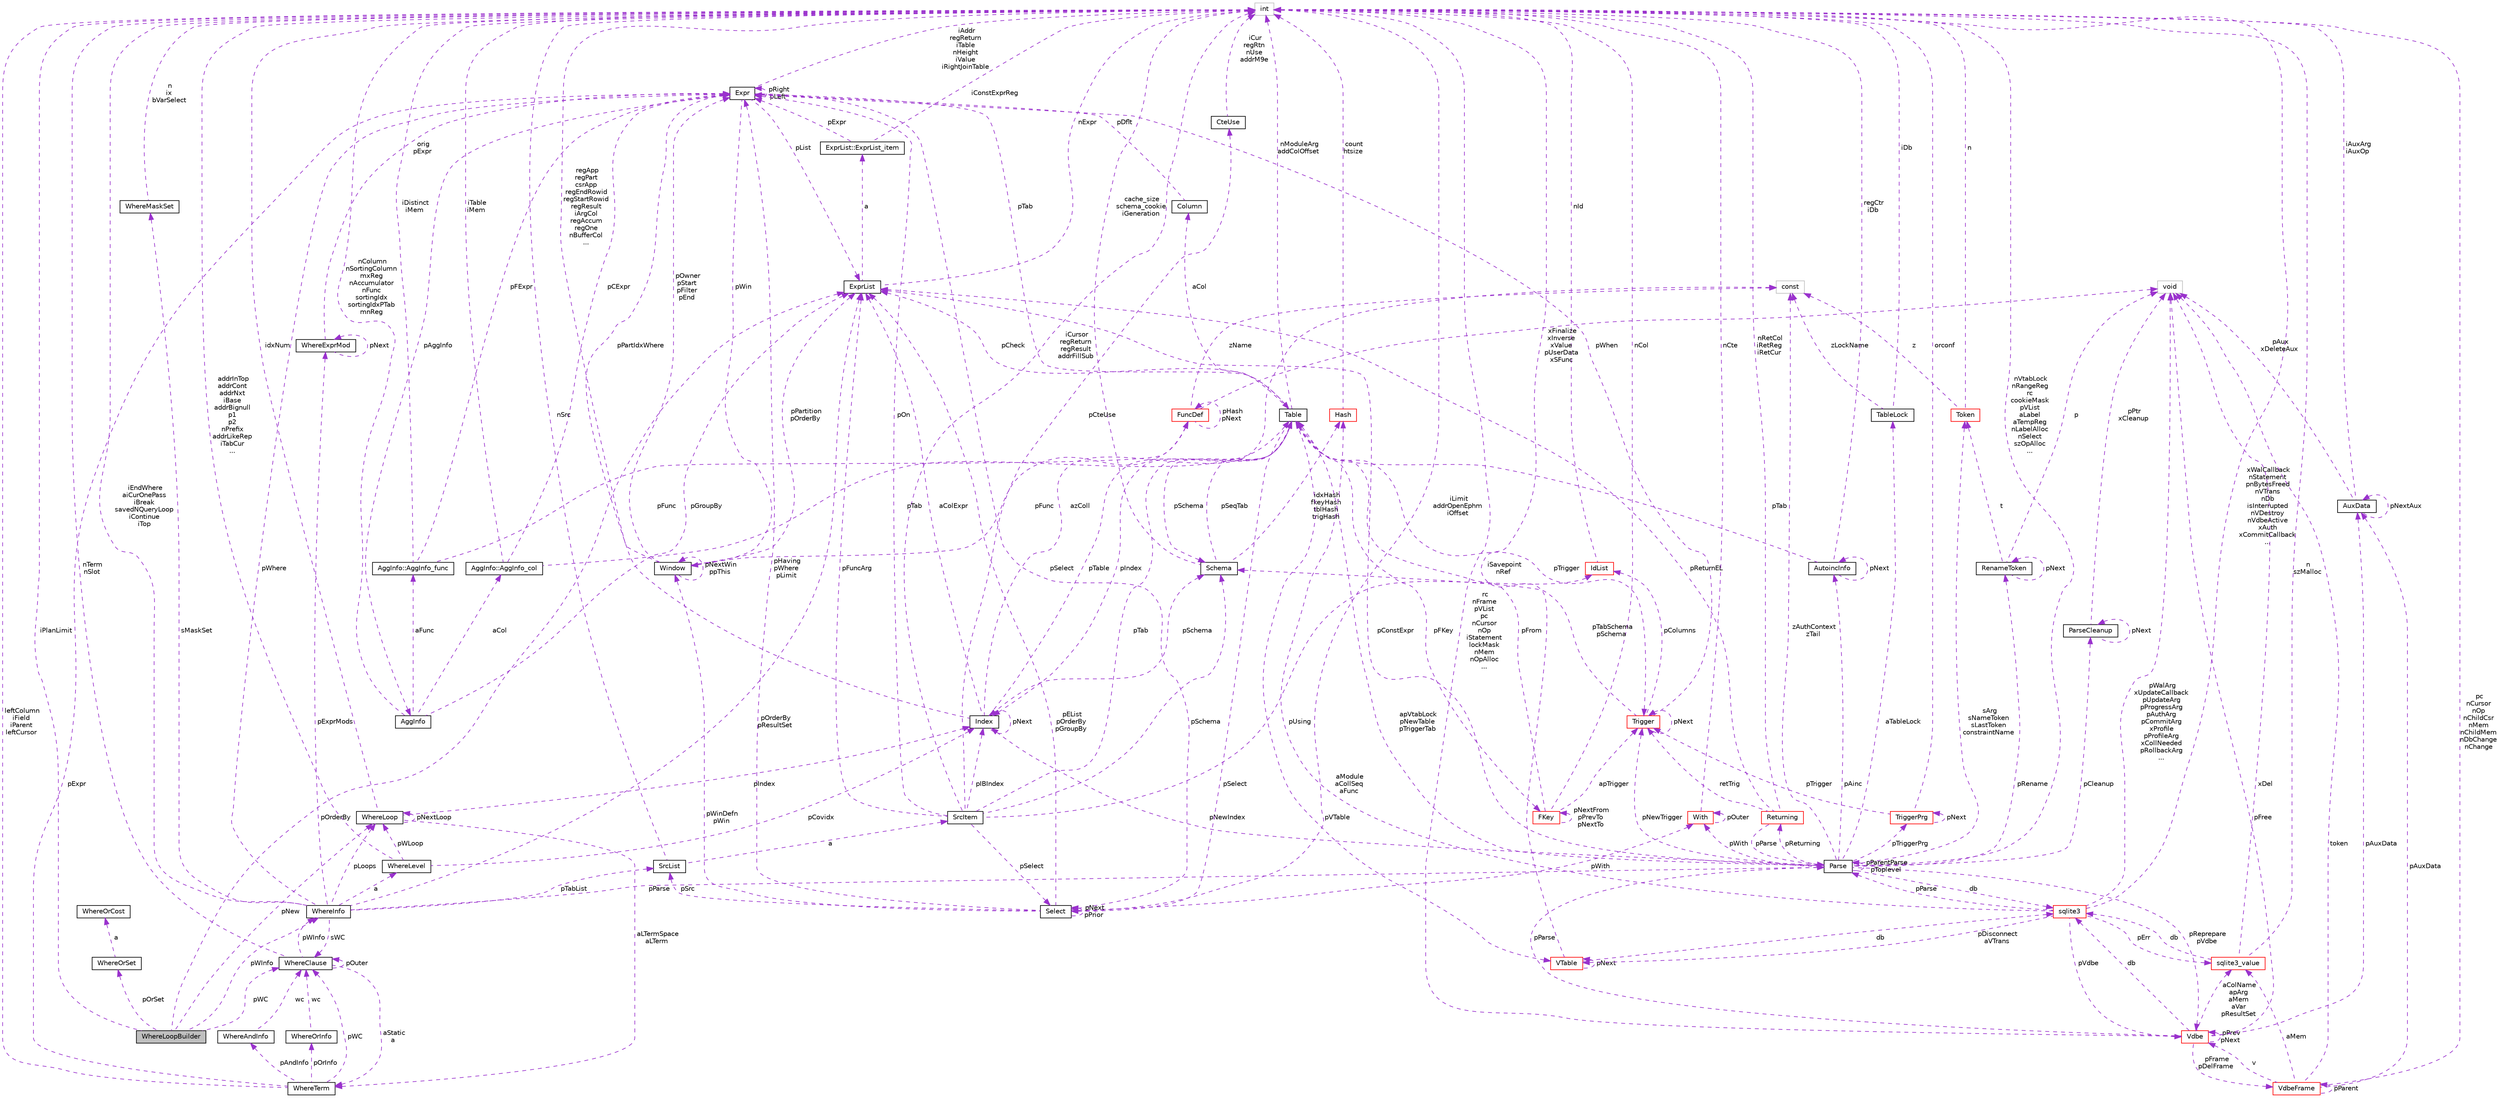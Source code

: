 digraph "WhereLoopBuilder"
{
 // LATEX_PDF_SIZE
  edge [fontname="Helvetica",fontsize="10",labelfontname="Helvetica",labelfontsize="10"];
  node [fontname="Helvetica",fontsize="10",shape=record];
  Node1 [label="WhereLoopBuilder",height=0.2,width=0.4,color="black", fillcolor="grey75", style="filled", fontcolor="black",tooltip=" "];
  Node2 -> Node1 [dir="back",color="darkorchid3",fontsize="10",style="dashed",label=" pOrSet" ,fontname="Helvetica"];
  Node2 [label="WhereOrSet",height=0.2,width=0.4,color="black", fillcolor="white", style="filled",URL="$structWhereOrSet.html",tooltip=" "];
  Node3 -> Node2 [dir="back",color="darkorchid3",fontsize="10",style="dashed",label=" a" ,fontname="Helvetica"];
  Node3 [label="WhereOrCost",height=0.2,width=0.4,color="black", fillcolor="white", style="filled",URL="$structWhereOrCost.html",tooltip=" "];
  Node4 -> Node1 [dir="back",color="darkorchid3",fontsize="10",style="dashed",label=" pNew" ,fontname="Helvetica"];
  Node4 [label="WhereLoop",height=0.2,width=0.4,color="black", fillcolor="white", style="filled",URL="$structWhereLoop.html",tooltip=" "];
  Node4 -> Node4 [dir="back",color="darkorchid3",fontsize="10",style="dashed",label=" pNextLoop" ,fontname="Helvetica"];
  Node5 -> Node4 [dir="back",color="darkorchid3",fontsize="10",style="dashed",label=" aLTermSpace\naLTerm" ,fontname="Helvetica"];
  Node5 [label="WhereTerm",height=0.2,width=0.4,color="black", fillcolor="white", style="filled",URL="$structWhereTerm.html",tooltip=" "];
  Node6 -> Node5 [dir="back",color="darkorchid3",fontsize="10",style="dashed",label=" pAndInfo" ,fontname="Helvetica"];
  Node6 [label="WhereAndInfo",height=0.2,width=0.4,color="black", fillcolor="white", style="filled",URL="$structWhereAndInfo.html",tooltip=" "];
  Node7 -> Node6 [dir="back",color="darkorchid3",fontsize="10",style="dashed",label=" wc" ,fontname="Helvetica"];
  Node7 [label="WhereClause",height=0.2,width=0.4,color="black", fillcolor="white", style="filled",URL="$structWhereClause.html",tooltip=" "];
  Node5 -> Node7 [dir="back",color="darkorchid3",fontsize="10",style="dashed",label=" aStatic\na" ,fontname="Helvetica"];
  Node8 -> Node7 [dir="back",color="darkorchid3",fontsize="10",style="dashed",label=" pWInfo" ,fontname="Helvetica"];
  Node8 [label="WhereInfo",height=0.2,width=0.4,color="black", fillcolor="white", style="filled",URL="$structWhereInfo.html",tooltip=" "];
  Node9 -> Node8 [dir="back",color="darkorchid3",fontsize="10",style="dashed",label=" pWhere" ,fontname="Helvetica"];
  Node9 [label="Expr",height=0.2,width=0.4,color="black", fillcolor="white", style="filled",URL="$structExpr.html",tooltip=" "];
  Node10 -> Node9 [dir="back",color="darkorchid3",fontsize="10",style="dashed",label=" pAggInfo" ,fontname="Helvetica"];
  Node10 [label="AggInfo",height=0.2,width=0.4,color="black", fillcolor="white", style="filled",URL="$structAggInfo.html",tooltip=" "];
  Node11 -> Node10 [dir="back",color="darkorchid3",fontsize="10",style="dashed",label=" aCol" ,fontname="Helvetica"];
  Node11 [label="AggInfo::AggInfo_col",height=0.2,width=0.4,color="black", fillcolor="white", style="filled",URL="$structAggInfo_1_1AggInfo__col.html",tooltip=" "];
  Node9 -> Node11 [dir="back",color="darkorchid3",fontsize="10",style="dashed",label=" pCExpr" ,fontname="Helvetica"];
  Node12 -> Node11 [dir="back",color="darkorchid3",fontsize="10",style="dashed",label=" iTable\niMem" ,fontname="Helvetica"];
  Node12 [label="int",height=0.2,width=0.4,color="grey75", fillcolor="white", style="filled",tooltip=" "];
  Node13 -> Node11 [dir="back",color="darkorchid3",fontsize="10",style="dashed",label=" pTab" ,fontname="Helvetica"];
  Node13 [label="Table",height=0.2,width=0.4,color="black", fillcolor="white", style="filled",URL="$structTable.html",tooltip=" "];
  Node14 -> Node13 [dir="back",color="darkorchid3",fontsize="10",style="dashed",label=" pSchema" ,fontname="Helvetica"];
  Node14 [label="Schema",height=0.2,width=0.4,color="black", fillcolor="white", style="filled",URL="$structSchema.html",tooltip=" "];
  Node12 -> Node14 [dir="back",color="darkorchid3",fontsize="10",style="dashed",label=" cache_size\nschema_cookie\niGeneration" ,fontname="Helvetica"];
  Node13 -> Node14 [dir="back",color="darkorchid3",fontsize="10",style="dashed",label=" pSeqTab" ,fontname="Helvetica"];
  Node15 -> Node14 [dir="back",color="darkorchid3",fontsize="10",style="dashed",label=" idxHash\nfkeyHash\ntblHash\ntrigHash" ,fontname="Helvetica"];
  Node15 [label="Hash",height=0.2,width=0.4,color="red", fillcolor="white", style="filled",URL="$structHash.html",tooltip=" "];
  Node12 -> Node15 [dir="back",color="darkorchid3",fontsize="10",style="dashed",label=" count\nhtsize" ,fontname="Helvetica"];
  Node20 -> Node13 [dir="back",color="darkorchid3",fontsize="10",style="dashed",label=" aCol" ,fontname="Helvetica"];
  Node20 [label="Column",height=0.2,width=0.4,color="black", fillcolor="white", style="filled",URL="$structColumn.html",tooltip=" "];
  Node9 -> Node20 [dir="back",color="darkorchid3",fontsize="10",style="dashed",label=" pDflt" ,fontname="Helvetica"];
  Node21 -> Node13 [dir="back",color="darkorchid3",fontsize="10",style="dashed",label=" pFKey" ,fontname="Helvetica"];
  Node21 [label="FKey",height=0.2,width=0.4,color="red", fillcolor="white", style="filled",URL="$structFKey.html",tooltip=" "];
  Node21 -> Node21 [dir="back",color="darkorchid3",fontsize="10",style="dashed",label=" pNextFrom\npPrevTo\npNextTo" ,fontname="Helvetica"];
  Node12 -> Node21 [dir="back",color="darkorchid3",fontsize="10",style="dashed",label=" nCol" ,fontname="Helvetica"];
  Node13 -> Node21 [dir="back",color="darkorchid3",fontsize="10",style="dashed",label=" pFrom" ,fontname="Helvetica"];
  Node23 -> Node21 [dir="back",color="darkorchid3",fontsize="10",style="dashed",label=" apTrigger" ,fontname="Helvetica"];
  Node23 [label="Trigger",height=0.2,width=0.4,color="red", fillcolor="white", style="filled",URL="$structTrigger.html",tooltip=" "];
  Node14 -> Node23 [dir="back",color="darkorchid3",fontsize="10",style="dashed",label=" pTabSchema\npSchema" ,fontname="Helvetica"];
  Node9 -> Node23 [dir="back",color="darkorchid3",fontsize="10",style="dashed",label=" pWhen" ,fontname="Helvetica"];
  Node25 -> Node23 [dir="back",color="darkorchid3",fontsize="10",style="dashed",label=" pColumns" ,fontname="Helvetica"];
  Node25 [label="IdList",height=0.2,width=0.4,color="red", fillcolor="white", style="filled",URL="$structIdList.html",tooltip=" "];
  Node12 -> Node25 [dir="back",color="darkorchid3",fontsize="10",style="dashed",label=" nId" ,fontname="Helvetica"];
  Node23 -> Node23 [dir="back",color="darkorchid3",fontsize="10",style="dashed",label=" pNext" ,fontname="Helvetica"];
  Node40 -> Node13 [dir="back",color="darkorchid3",fontsize="10",style="dashed",label=" pVTable" ,fontname="Helvetica"];
  Node40 [label="VTable",height=0.2,width=0.4,color="red", fillcolor="white", style="filled",URL="$structVTable.html",tooltip=" "];
  Node41 -> Node40 [dir="back",color="darkorchid3",fontsize="10",style="dashed",label=" db" ,fontname="Helvetica"];
  Node41 [label="sqlite3",height=0.2,width=0.4,color="red", fillcolor="white", style="filled",URL="$structsqlite3.html",tooltip=" "];
  Node42 -> Node41 [dir="back",color="darkorchid3",fontsize="10",style="dashed",label=" pVdbe" ,fontname="Helvetica"];
  Node42 [label="Vdbe",height=0.2,width=0.4,color="red", fillcolor="white", style="filled",URL="$structVdbe.html",tooltip=" "];
  Node42 -> Node42 [dir="back",color="darkorchid3",fontsize="10",style="dashed",label=" pPrev\npNext" ,fontname="Helvetica"];
  Node41 -> Node42 [dir="back",color="darkorchid3",fontsize="10",style="dashed",label=" db" ,fontname="Helvetica"];
  Node18 -> Node42 [dir="back",color="darkorchid3",fontsize="10",style="dashed",label=" pFree" ,fontname="Helvetica"];
  Node18 [label="void",height=0.2,width=0.4,color="grey75", fillcolor="white", style="filled",tooltip=" "];
  Node43 -> Node42 [dir="back",color="darkorchid3",fontsize="10",style="dashed",label=" aColName\napArg\naMem\naVar\npResultSet" ,fontname="Helvetica"];
  Node43 [label="sqlite3_value",height=0.2,width=0.4,color="red", fillcolor="white", style="filled",URL="$structsqlite3__value.html",tooltip=" "];
  Node41 -> Node43 [dir="back",color="darkorchid3",fontsize="10",style="dashed",label=" db" ,fontname="Helvetica"];
  Node18 -> Node43 [dir="back",color="darkorchid3",fontsize="10",style="dashed",label=" xDel" ,fontname="Helvetica"];
  Node12 -> Node43 [dir="back",color="darkorchid3",fontsize="10",style="dashed",label=" n\nszMalloc" ,fontname="Helvetica"];
  Node45 -> Node42 [dir="back",color="darkorchid3",fontsize="10",style="dashed",label=" pFrame\npDelFrame" ,fontname="Helvetica"];
  Node45 [label="VdbeFrame",height=0.2,width=0.4,color="red", fillcolor="white", style="filled",URL="$structVdbeFrame.html",tooltip=" "];
  Node42 -> Node45 [dir="back",color="darkorchid3",fontsize="10",style="dashed",label=" v" ,fontname="Helvetica"];
  Node18 -> Node45 [dir="back",color="darkorchid3",fontsize="10",style="dashed",label=" token" ,fontname="Helvetica"];
  Node43 -> Node45 [dir="back",color="darkorchid3",fontsize="10",style="dashed",label=" aMem" ,fontname="Helvetica"];
  Node45 -> Node45 [dir="back",color="darkorchid3",fontsize="10",style="dashed",label=" pParent" ,fontname="Helvetica"];
  Node12 -> Node45 [dir="back",color="darkorchid3",fontsize="10",style="dashed",label=" pc\nnCursor\nnOp\nnChildCsr\nnMem\nnChildMem\nnDbChange\nnChange" ,fontname="Helvetica"];
  Node46 -> Node45 [dir="back",color="darkorchid3",fontsize="10",style="dashed",label=" pAuxData" ,fontname="Helvetica"];
  Node46 [label="AuxData",height=0.2,width=0.4,color="black", fillcolor="white", style="filled",URL="$structAuxData.html",tooltip=" "];
  Node18 -> Node46 [dir="back",color="darkorchid3",fontsize="10",style="dashed",label=" pAux\nxDeleteAux" ,fontname="Helvetica"];
  Node12 -> Node46 [dir="back",color="darkorchid3",fontsize="10",style="dashed",label=" iAuxArg\niAuxOp" ,fontname="Helvetica"];
  Node46 -> Node46 [dir="back",color="darkorchid3",fontsize="10",style="dashed",label=" pNextAux" ,fontname="Helvetica"];
  Node12 -> Node42 [dir="back",color="darkorchid3",fontsize="10",style="dashed",label=" rc\nnFrame\npVList\npc\nnCursor\nnOp\niStatement\nlockMask\nnMem\nnOpAlloc\n..." ,fontname="Helvetica"];
  Node46 -> Node42 [dir="back",color="darkorchid3",fontsize="10",style="dashed",label=" pAuxData" ,fontname="Helvetica"];
  Node85 -> Node42 [dir="back",color="darkorchid3",fontsize="10",style="dashed",label=" pParse" ,fontname="Helvetica"];
  Node85 [label="Parse",height=0.2,width=0.4,color="black", fillcolor="white", style="filled",URL="$structParse.html",tooltip=" "];
  Node42 -> Node85 [dir="back",color="darkorchid3",fontsize="10",style="dashed",label=" pReprepare\npVdbe" ,fontname="Helvetica"];
  Node41 -> Node85 [dir="back",color="darkorchid3",fontsize="10",style="dashed",label=" db" ,fontname="Helvetica"];
  Node86 -> Node85 [dir="back",color="darkorchid3",fontsize="10",style="dashed",label=" pCleanup" ,fontname="Helvetica"];
  Node86 [label="ParseCleanup",height=0.2,width=0.4,color="black", fillcolor="white", style="filled",URL="$structParseCleanup.html",tooltip=" "];
  Node86 -> Node86 [dir="back",color="darkorchid3",fontsize="10",style="dashed",label=" pNext" ,fontname="Helvetica"];
  Node18 -> Node86 [dir="back",color="darkorchid3",fontsize="10",style="dashed",label=" pPtr\nxCleanup" ,fontname="Helvetica"];
  Node87 -> Node85 [dir="back",color="darkorchid3",fontsize="10",style="dashed",label=" aTableLock" ,fontname="Helvetica"];
  Node87 [label="TableLock",height=0.2,width=0.4,color="black", fillcolor="white", style="filled",URL="$structTableLock.html",tooltip=" "];
  Node12 -> Node87 [dir="back",color="darkorchid3",fontsize="10",style="dashed",label=" iDb" ,fontname="Helvetica"];
  Node19 -> Node87 [dir="back",color="darkorchid3",fontsize="10",style="dashed",label=" zLockName" ,fontname="Helvetica"];
  Node19 [label="const",height=0.2,width=0.4,color="grey75", fillcolor="white", style="filled",tooltip=" "];
  Node88 -> Node85 [dir="back",color="darkorchid3",fontsize="10",style="dashed",label=" sArg\nsNameToken\nsLastToken\nconstraintName" ,fontname="Helvetica"];
  Node88 [label="Token",height=0.2,width=0.4,color="red", fillcolor="white", style="filled",URL="$classToken.html",tooltip=" "];
  Node12 -> Node88 [dir="back",color="darkorchid3",fontsize="10",style="dashed",label=" n" ,fontname="Helvetica"];
  Node19 -> Node88 [dir="back",color="darkorchid3",fontsize="10",style="dashed",label=" z" ,fontname="Helvetica"];
  Node28 -> Node85 [dir="back",color="darkorchid3",fontsize="10",style="dashed",label=" pWith" ,fontname="Helvetica"];
  Node28 [label="With",height=0.2,width=0.4,color="red", fillcolor="white", style="filled",URL="$structWith.html",tooltip=" "];
  Node28 -> Node28 [dir="back",color="darkorchid3",fontsize="10",style="dashed",label=" pOuter" ,fontname="Helvetica"];
  Node12 -> Node28 [dir="back",color="darkorchid3",fontsize="10",style="dashed",label=" nCte" ,fontname="Helvetica"];
  Node12 -> Node85 [dir="back",color="darkorchid3",fontsize="10",style="dashed",label=" nVtabLock\nnRangeReg\nrc\ncookieMask\npVList\naLabel\naTempReg\nnLabelAlloc\nnSelect\nszOpAlloc\n..." ,fontname="Helvetica"];
  Node13 -> Node85 [dir="back",color="darkorchid3",fontsize="10",style="dashed",label=" apVtabLock\npNewTable\npTriggerTab" ,fontname="Helvetica"];
  Node23 -> Node85 [dir="back",color="darkorchid3",fontsize="10",style="dashed",label=" pNewTrigger" ,fontname="Helvetica"];
  Node102 -> Node85 [dir="back",color="darkorchid3",fontsize="10",style="dashed",label=" pTriggerPrg" ,fontname="Helvetica"];
  Node102 [label="TriggerPrg",height=0.2,width=0.4,color="red", fillcolor="white", style="filled",URL="$structTriggerPrg.html",tooltip=" "];
  Node12 -> Node102 [dir="back",color="darkorchid3",fontsize="10",style="dashed",label=" orconf" ,fontname="Helvetica"];
  Node23 -> Node102 [dir="back",color="darkorchid3",fontsize="10",style="dashed",label=" pTrigger" ,fontname="Helvetica"];
  Node102 -> Node102 [dir="back",color="darkorchid3",fontsize="10",style="dashed",label=" pNext" ,fontname="Helvetica"];
  Node103 -> Node85 [dir="back",color="darkorchid3",fontsize="10",style="dashed",label=" pRename" ,fontname="Helvetica"];
  Node103 [label="RenameToken",height=0.2,width=0.4,color="black", fillcolor="white", style="filled",URL="$structRenameToken.html",tooltip=" "];
  Node88 -> Node103 [dir="back",color="darkorchid3",fontsize="10",style="dashed",label=" t" ,fontname="Helvetica"];
  Node18 -> Node103 [dir="back",color="darkorchid3",fontsize="10",style="dashed",label=" p" ,fontname="Helvetica"];
  Node103 -> Node103 [dir="back",color="darkorchid3",fontsize="10",style="dashed",label=" pNext" ,fontname="Helvetica"];
  Node35 -> Node85 [dir="back",color="darkorchid3",fontsize="10",style="dashed",label=" pNewIndex" ,fontname="Helvetica"];
  Node35 [label="Index",height=0.2,width=0.4,color="black", fillcolor="white", style="filled",URL="$structIndex.html",tooltip=" "];
  Node14 -> Node35 [dir="back",color="darkorchid3",fontsize="10",style="dashed",label=" pSchema" ,fontname="Helvetica"];
  Node9 -> Node35 [dir="back",color="darkorchid3",fontsize="10",style="dashed",label=" pPartIdxWhere" ,fontname="Helvetica"];
  Node13 -> Node35 [dir="back",color="darkorchid3",fontsize="10",style="dashed",label=" pTable" ,fontname="Helvetica"];
  Node31 -> Node35 [dir="back",color="darkorchid3",fontsize="10",style="dashed",label=" aColExpr" ,fontname="Helvetica"];
  Node31 [label="ExprList",height=0.2,width=0.4,color="black", fillcolor="white", style="filled",URL="$structExprList.html",tooltip=" "];
  Node32 -> Node31 [dir="back",color="darkorchid3",fontsize="10",style="dashed",label=" a" ,fontname="Helvetica"];
  Node32 [label="ExprList::ExprList_item",height=0.2,width=0.4,color="black", fillcolor="white", style="filled",URL="$structExprList_1_1ExprList__item.html",tooltip=" "];
  Node9 -> Node32 [dir="back",color="darkorchid3",fontsize="10",style="dashed",label=" pExpr" ,fontname="Helvetica"];
  Node12 -> Node32 [dir="back",color="darkorchid3",fontsize="10",style="dashed",label=" iConstExprReg" ,fontname="Helvetica"];
  Node12 -> Node31 [dir="back",color="darkorchid3",fontsize="10",style="dashed",label=" nExpr" ,fontname="Helvetica"];
  Node19 -> Node35 [dir="back",color="darkorchid3",fontsize="10",style="dashed",label=" azColl" ,fontname="Helvetica"];
  Node35 -> Node35 [dir="back",color="darkorchid3",fontsize="10",style="dashed",label=" pNext" ,fontname="Helvetica"];
  Node19 -> Node85 [dir="back",color="darkorchid3",fontsize="10",style="dashed",label=" zAuthContext\nzTail" ,fontname="Helvetica"];
  Node104 -> Node85 [dir="back",color="darkorchid3",fontsize="10",style="dashed",label=" pReturning" ,fontname="Helvetica"];
  Node104 [label="Returning",height=0.2,width=0.4,color="red", fillcolor="white", style="filled",URL="$structReturning.html",tooltip=" "];
  Node12 -> Node104 [dir="back",color="darkorchid3",fontsize="10",style="dashed",label=" nRetCol\niRetReg\niRetCur" ,fontname="Helvetica"];
  Node23 -> Node104 [dir="back",color="darkorchid3",fontsize="10",style="dashed",label=" retTrig" ,fontname="Helvetica"];
  Node31 -> Node104 [dir="back",color="darkorchid3",fontsize="10",style="dashed",label=" pReturnEL" ,fontname="Helvetica"];
  Node85 -> Node104 [dir="back",color="darkorchid3",fontsize="10",style="dashed",label=" pParse" ,fontname="Helvetica"];
  Node105 -> Node85 [dir="back",color="darkorchid3",fontsize="10",style="dashed",label=" pAinc" ,fontname="Helvetica"];
  Node105 [label="AutoincInfo",height=0.2,width=0.4,color="black", fillcolor="white", style="filled",URL="$structAutoincInfo.html",tooltip=" "];
  Node12 -> Node105 [dir="back",color="darkorchid3",fontsize="10",style="dashed",label=" regCtr\niDb" ,fontname="Helvetica"];
  Node13 -> Node105 [dir="back",color="darkorchid3",fontsize="10",style="dashed",label=" pTab" ,fontname="Helvetica"];
  Node105 -> Node105 [dir="back",color="darkorchid3",fontsize="10",style="dashed",label=" pNext" ,fontname="Helvetica"];
  Node31 -> Node85 [dir="back",color="darkorchid3",fontsize="10",style="dashed",label=" pConstExpr" ,fontname="Helvetica"];
  Node85 -> Node85 [dir="back",color="darkorchid3",fontsize="10",style="dashed",label=" pParentParse\npToplevel" ,fontname="Helvetica"];
  Node18 -> Node41 [dir="back",color="darkorchid3",fontsize="10",style="dashed",label=" pWalArg\nxUpdateCallback\npUpdateArg\npProgressArg\npAuthArg\npCommitArg\nxProfile\npProfileArg\nxCollNeeded\npRollbackArg\n..." ,fontname="Helvetica"];
  Node43 -> Node41 [dir="back",color="darkorchid3",fontsize="10",style="dashed",label=" pErr" ,fontname="Helvetica"];
  Node40 -> Node41 [dir="back",color="darkorchid3",fontsize="10",style="dashed",label=" pDisconnect\naVTrans" ,fontname="Helvetica"];
  Node12 -> Node41 [dir="back",color="darkorchid3",fontsize="10",style="dashed",label=" xWalCallback\nnStatement\npnBytesFreed\nnVTrans\nnDb\nisInterrupted\nnVDestroy\nnVdbeActive\nxAuth\nxCommitCallback\n..." ,fontname="Helvetica"];
  Node15 -> Node41 [dir="back",color="darkorchid3",fontsize="10",style="dashed",label=" aModule\naCollSeq\naFunc" ,fontname="Helvetica"];
  Node85 -> Node41 [dir="back",color="darkorchid3",fontsize="10",style="dashed",label=" pParse" ,fontname="Helvetica"];
  Node40 -> Node40 [dir="back",color="darkorchid3",fontsize="10",style="dashed",label=" pNext" ,fontname="Helvetica"];
  Node12 -> Node40 [dir="back",color="darkorchid3",fontsize="10",style="dashed",label=" iSavepoint\nnRef" ,fontname="Helvetica"];
  Node12 -> Node13 [dir="back",color="darkorchid3",fontsize="10",style="dashed",label=" nModuleArg\naddColOffset" ,fontname="Helvetica"];
  Node23 -> Node13 [dir="back",color="darkorchid3",fontsize="10",style="dashed",label=" pTrigger" ,fontname="Helvetica"];
  Node27 -> Node13 [dir="back",color="darkorchid3",fontsize="10",style="dashed",label=" pSelect" ,fontname="Helvetica"];
  Node27 [label="Select",height=0.2,width=0.4,color="black", fillcolor="white", style="filled",URL="$structSelect.html",tooltip=" "];
  Node9 -> Node27 [dir="back",color="darkorchid3",fontsize="10",style="dashed",label=" pHaving\npWhere\npLimit" ,fontname="Helvetica"];
  Node28 -> Node27 [dir="back",color="darkorchid3",fontsize="10",style="dashed",label=" pWith" ,fontname="Helvetica"];
  Node12 -> Node27 [dir="back",color="darkorchid3",fontsize="10",style="dashed",label=" iLimit\naddrOpenEphm\niOffset" ,fontname="Helvetica"];
  Node27 -> Node27 [dir="back",color="darkorchid3",fontsize="10",style="dashed",label=" pNext\npPrior" ,fontname="Helvetica"];
  Node33 -> Node27 [dir="back",color="darkorchid3",fontsize="10",style="dashed",label=" pSrc" ,fontname="Helvetica"];
  Node33 [label="SrcList",height=0.2,width=0.4,color="black", fillcolor="white", style="filled",URL="$structSrcList.html",tooltip=" "];
  Node34 -> Node33 [dir="back",color="darkorchid3",fontsize="10",style="dashed",label=" a" ,fontname="Helvetica"];
  Node34 [label="SrcItem",height=0.2,width=0.4,color="black", fillcolor="white", style="filled",URL="$structSrcItem.html",tooltip=" "];
  Node14 -> Node34 [dir="back",color="darkorchid3",fontsize="10",style="dashed",label=" pSchema" ,fontname="Helvetica"];
  Node30 -> Node34 [dir="back",color="darkorchid3",fontsize="10",style="dashed",label=" pCteUse" ,fontname="Helvetica"];
  Node30 [label="CteUse",height=0.2,width=0.4,color="black", fillcolor="white", style="filled",URL="$structCteUse.html",tooltip=" "];
  Node12 -> Node30 [dir="back",color="darkorchid3",fontsize="10",style="dashed",label=" iCur\nregRtn\nnUse\naddrM9e" ,fontname="Helvetica"];
  Node9 -> Node34 [dir="back",color="darkorchid3",fontsize="10",style="dashed",label=" pOn" ,fontname="Helvetica"];
  Node25 -> Node34 [dir="back",color="darkorchid3",fontsize="10",style="dashed",label=" pUsing" ,fontname="Helvetica"];
  Node12 -> Node34 [dir="back",color="darkorchid3",fontsize="10",style="dashed",label=" iCursor\nregReturn\nregResult\naddrFillSub" ,fontname="Helvetica"];
  Node13 -> Node34 [dir="back",color="darkorchid3",fontsize="10",style="dashed",label=" pTab" ,fontname="Helvetica"];
  Node27 -> Node34 [dir="back",color="darkorchid3",fontsize="10",style="dashed",label=" pSelect" ,fontname="Helvetica"];
  Node35 -> Node34 [dir="back",color="darkorchid3",fontsize="10",style="dashed",label=" pIBIndex" ,fontname="Helvetica"];
  Node31 -> Node34 [dir="back",color="darkorchid3",fontsize="10",style="dashed",label=" pFuncArg" ,fontname="Helvetica"];
  Node12 -> Node33 [dir="back",color="darkorchid3",fontsize="10",style="dashed",label=" nSrc" ,fontname="Helvetica"];
  Node31 -> Node27 [dir="back",color="darkorchid3",fontsize="10",style="dashed",label=" pEList\npOrderBy\npGroupBy" ,fontname="Helvetica"];
  Node36 -> Node27 [dir="back",color="darkorchid3",fontsize="10",style="dashed",label=" pWinDefn\npWin" ,fontname="Helvetica"];
  Node36 [label="Window",height=0.2,width=0.4,color="black", fillcolor="white", style="filled",URL="$structWindow.html",tooltip=" "];
  Node9 -> Node36 [dir="back",color="darkorchid3",fontsize="10",style="dashed",label=" pOwner\npStart\npFilter\npEnd" ,fontname="Helvetica"];
  Node12 -> Node36 [dir="back",color="darkorchid3",fontsize="10",style="dashed",label=" regApp\nregPart\ncsrApp\nregEndRowid\nregStartRowid\nregResult\niArgCol\nregAccum\nregOne\nnBufferCol\n..." ,fontname="Helvetica"];
  Node31 -> Node36 [dir="back",color="darkorchid3",fontsize="10",style="dashed",label=" pPartition\npOrderBy" ,fontname="Helvetica"];
  Node37 -> Node36 [dir="back",color="darkorchid3",fontsize="10",style="dashed",label=" pFunc" ,fontname="Helvetica"];
  Node37 [label="FuncDef",height=0.2,width=0.4,color="red", fillcolor="white", style="filled",URL="$structFuncDef.html",tooltip=" "];
  Node18 -> Node37 [dir="back",color="darkorchid3",fontsize="10",style="dashed",label=" xFinalize\nxInverse\nxValue\npUserData\nxSFunc" ,fontname="Helvetica"];
  Node19 -> Node37 [dir="back",color="darkorchid3",fontsize="10",style="dashed",label=" zName" ,fontname="Helvetica"];
  Node37 -> Node37 [dir="back",color="darkorchid3",fontsize="10",style="dashed",label=" pHash\npNext" ,fontname="Helvetica"];
  Node36 -> Node36 [dir="back",color="darkorchid3",fontsize="10",style="dashed",label=" pNextWin\nppThis" ,fontname="Helvetica"];
  Node31 -> Node13 [dir="back",color="darkorchid3",fontsize="10",style="dashed",label=" pCheck" ,fontname="Helvetica"];
  Node35 -> Node13 [dir="back",color="darkorchid3",fontsize="10",style="dashed",label=" pIndex" ,fontname="Helvetica"];
  Node12 -> Node10 [dir="back",color="darkorchid3",fontsize="10",style="dashed",label=" nColumn\nnSortingColumn\nmxReg\nnAccumulator\nnFunc\nsortingIdx\nsortingIdxPTab\nmnReg" ,fontname="Helvetica"];
  Node114 -> Node10 [dir="back",color="darkorchid3",fontsize="10",style="dashed",label=" aFunc" ,fontname="Helvetica"];
  Node114 [label="AggInfo::AggInfo_func",height=0.2,width=0.4,color="black", fillcolor="white", style="filled",URL="$structAggInfo_1_1AggInfo__func.html",tooltip=" "];
  Node9 -> Node114 [dir="back",color="darkorchid3",fontsize="10",style="dashed",label=" pFExpr" ,fontname="Helvetica"];
  Node12 -> Node114 [dir="back",color="darkorchid3",fontsize="10",style="dashed",label=" iDistinct\niMem" ,fontname="Helvetica"];
  Node37 -> Node114 [dir="back",color="darkorchid3",fontsize="10",style="dashed",label=" pFunc" ,fontname="Helvetica"];
  Node31 -> Node10 [dir="back",color="darkorchid3",fontsize="10",style="dashed",label=" pGroupBy" ,fontname="Helvetica"];
  Node9 -> Node9 [dir="back",color="darkorchid3",fontsize="10",style="dashed",label=" pRight\npLeft" ,fontname="Helvetica"];
  Node12 -> Node9 [dir="back",color="darkorchid3",fontsize="10",style="dashed",label=" iAddr\nregReturn\niTable\nnHeight\niValue\niRightJoinTable" ,fontname="Helvetica"];
  Node13 -> Node9 [dir="back",color="darkorchid3",fontsize="10",style="dashed",label=" pTab" ,fontname="Helvetica"];
  Node27 -> Node9 [dir="back",color="darkorchid3",fontsize="10",style="dashed",label=" pSelect" ,fontname="Helvetica"];
  Node31 -> Node9 [dir="back",color="darkorchid3",fontsize="10",style="dashed",label=" pList" ,fontname="Helvetica"];
  Node36 -> Node9 [dir="back",color="darkorchid3",fontsize="10",style="dashed",label=" pWin" ,fontname="Helvetica"];
  Node4 -> Node8 [dir="back",color="darkorchid3",fontsize="10",style="dashed",label=" pLoops" ,fontname="Helvetica"];
  Node7 -> Node8 [dir="back",color="darkorchid3",fontsize="10",style="dashed",label=" sWC" ,fontname="Helvetica"];
  Node115 -> Node8 [dir="back",color="darkorchid3",fontsize="10",style="dashed",label=" pExprMods" ,fontname="Helvetica"];
  Node115 [label="WhereExprMod",height=0.2,width=0.4,color="black", fillcolor="white", style="filled",URL="$structWhereExprMod.html",tooltip=" "];
  Node9 -> Node115 [dir="back",color="darkorchid3",fontsize="10",style="dashed",label=" orig\npExpr" ,fontname="Helvetica"];
  Node115 -> Node115 [dir="back",color="darkorchid3",fontsize="10",style="dashed",label=" pNext" ,fontname="Helvetica"];
  Node12 -> Node8 [dir="back",color="darkorchid3",fontsize="10",style="dashed",label=" iEndWhere\naiCurOnePass\niBreak\nsavedNQueryLoop\niContinue\niTop" ,fontname="Helvetica"];
  Node116 -> Node8 [dir="back",color="darkorchid3",fontsize="10",style="dashed",label=" a" ,fontname="Helvetica"];
  Node116 [label="WhereLevel",height=0.2,width=0.4,color="black", fillcolor="white", style="filled",URL="$structWhereLevel.html",tooltip=" "];
  Node4 -> Node116 [dir="back",color="darkorchid3",fontsize="10",style="dashed",label=" pWLoop" ,fontname="Helvetica"];
  Node12 -> Node116 [dir="back",color="darkorchid3",fontsize="10",style="dashed",label=" addrInTop\naddrCont\naddrNxt\niBase\naddrBignull\np1\np2\nnPrefix\naddrLikeRep\niTabCur\n..." ,fontname="Helvetica"];
  Node35 -> Node116 [dir="back",color="darkorchid3",fontsize="10",style="dashed",label=" pCovidx" ,fontname="Helvetica"];
  Node117 -> Node8 [dir="back",color="darkorchid3",fontsize="10",style="dashed",label=" sMaskSet" ,fontname="Helvetica"];
  Node117 [label="WhereMaskSet",height=0.2,width=0.4,color="black", fillcolor="white", style="filled",URL="$structWhereMaskSet.html",tooltip=" "];
  Node12 -> Node117 [dir="back",color="darkorchid3",fontsize="10",style="dashed",label=" n\nix\nbVarSelect" ,fontname="Helvetica"];
  Node33 -> Node8 [dir="back",color="darkorchid3",fontsize="10",style="dashed",label=" pTabList" ,fontname="Helvetica"];
  Node31 -> Node8 [dir="back",color="darkorchid3",fontsize="10",style="dashed",label=" pOrderBy\npResultSet" ,fontname="Helvetica"];
  Node85 -> Node8 [dir="back",color="darkorchid3",fontsize="10",style="dashed",label=" pParse" ,fontname="Helvetica"];
  Node12 -> Node7 [dir="back",color="darkorchid3",fontsize="10",style="dashed",label=" nTerm\nnSlot" ,fontname="Helvetica"];
  Node7 -> Node7 [dir="back",color="darkorchid3",fontsize="10",style="dashed",label=" pOuter" ,fontname="Helvetica"];
  Node118 -> Node5 [dir="back",color="darkorchid3",fontsize="10",style="dashed",label=" pOrInfo" ,fontname="Helvetica"];
  Node118 [label="WhereOrInfo",height=0.2,width=0.4,color="black", fillcolor="white", style="filled",URL="$structWhereOrInfo.html",tooltip=" "];
  Node7 -> Node118 [dir="back",color="darkorchid3",fontsize="10",style="dashed",label=" wc" ,fontname="Helvetica"];
  Node9 -> Node5 [dir="back",color="darkorchid3",fontsize="10",style="dashed",label=" pExpr" ,fontname="Helvetica"];
  Node12 -> Node5 [dir="back",color="darkorchid3",fontsize="10",style="dashed",label=" leftColumn\niField\niParent\nleftCursor" ,fontname="Helvetica"];
  Node7 -> Node5 [dir="back",color="darkorchid3",fontsize="10",style="dashed",label=" pWC" ,fontname="Helvetica"];
  Node12 -> Node4 [dir="back",color="darkorchid3",fontsize="10",style="dashed",label=" idxNum" ,fontname="Helvetica"];
  Node35 -> Node4 [dir="back",color="darkorchid3",fontsize="10",style="dashed",label=" pIndex" ,fontname="Helvetica"];
  Node8 -> Node1 [dir="back",color="darkorchid3",fontsize="10",style="dashed",label=" pWInfo" ,fontname="Helvetica"];
  Node12 -> Node1 [dir="back",color="darkorchid3",fontsize="10",style="dashed",label=" iPlanLimit" ,fontname="Helvetica"];
  Node7 -> Node1 [dir="back",color="darkorchid3",fontsize="10",style="dashed",label=" pWC" ,fontname="Helvetica"];
  Node31 -> Node1 [dir="back",color="darkorchid3",fontsize="10",style="dashed",label=" pOrderBy" ,fontname="Helvetica"];
}
